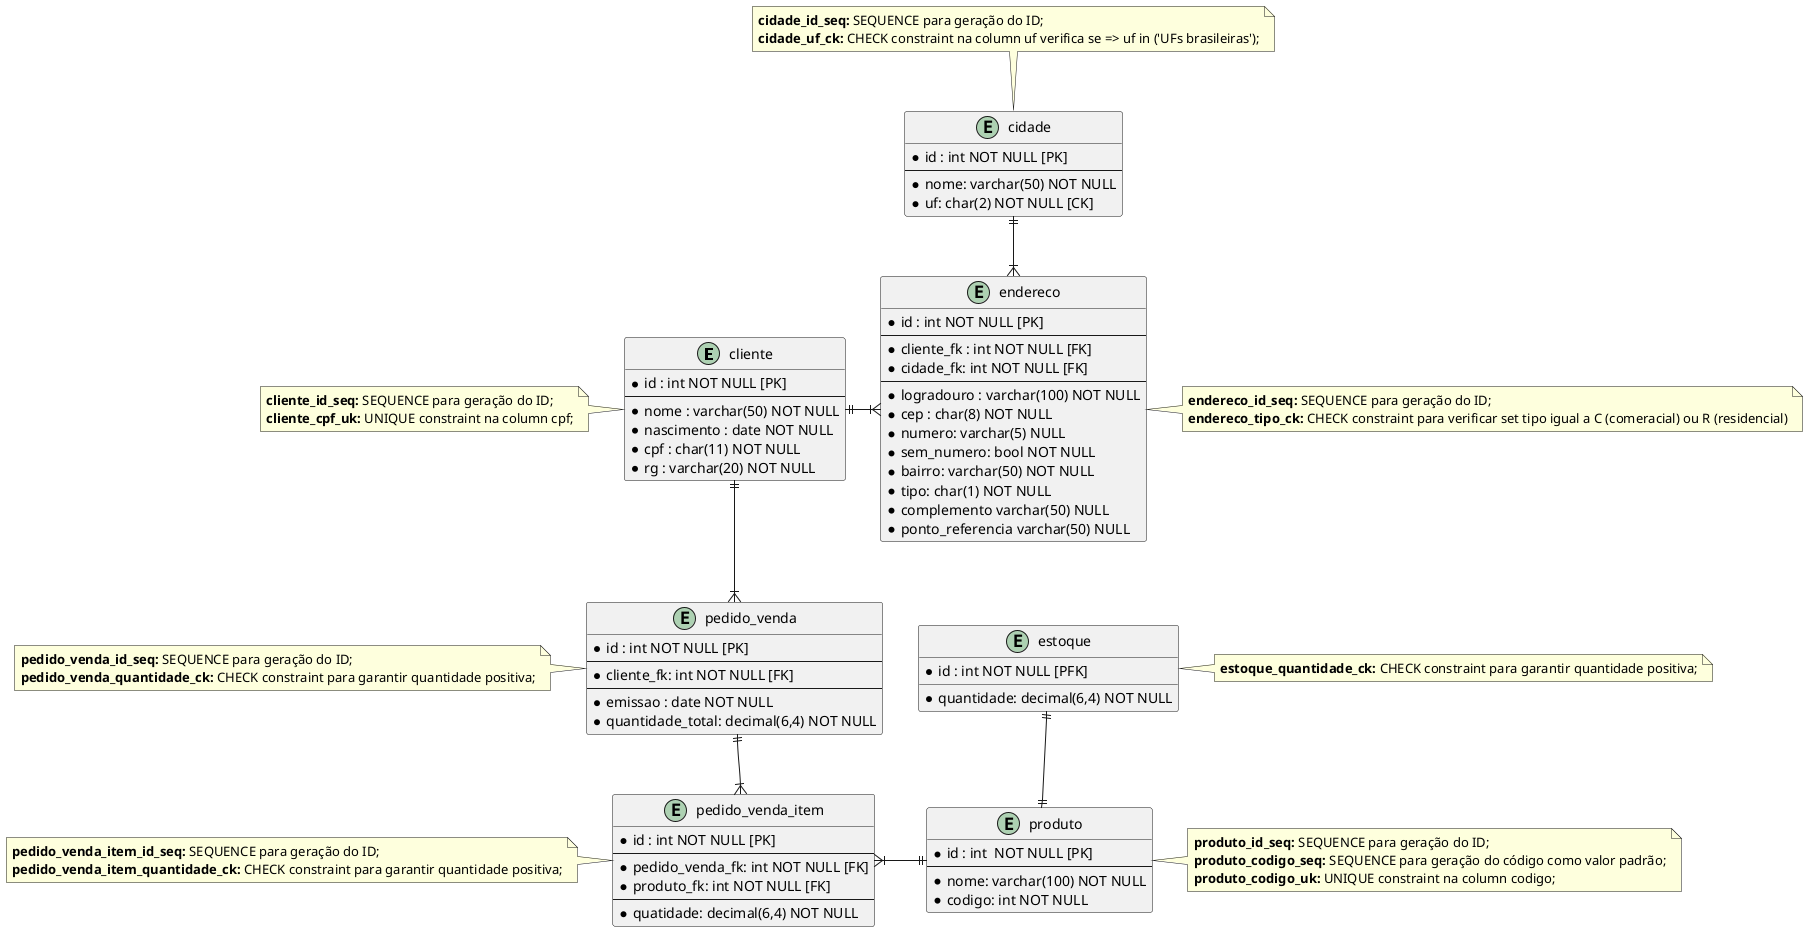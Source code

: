 @startuml marcio_system

entity cliente   {
    *id : int NOT NULL [PK]
    --
    *nome : varchar(50) NOT NULL
    *nascimento : date NOT NULL
    *cpf : char(11) NOT NULL
    *rg : varchar(20) NOT NULL
}

note left of cliente
    **cliente_id_seq:** SEQUENCE para geração do ID;
    **cliente_cpf_uk:** UNIQUE constraint na column cpf;
end note

entity endereco {
     *id : int NOT NULL [PK]
    --
    *cliente_fk : int NOT NULL [FK]
    *cidade_fk: int NOT NULL [FK]
    --
    *logradouro : varchar(100) NOT NULL
    *cep : char(8) NOT NULL
    *numero: varchar(5) NULL
    *sem_numero: bool NOT NULL
    *bairro: varchar(50) NOT NULL
    *tipo: char(1) NOT NULL
    *complemento varchar(50) NULL
    *ponto_referencia varchar(50) NULL
}

note right of endereco
    **endereco_id_seq:** SEQUENCE para geração do ID;
    **endereco_tipo_ck:** CHECK constraint para verificar set tipo igual a C (comeracial) ou R (residencial)
end note

entity cidade {
    *id : int NOT NULL [PK]
    --
    *nome: varchar(50) NOT NULL
    *uf: char(2) NOT NULL [CK]
}

note top of cidade
    **cidade_id_seq:** SEQUENCE para geração do ID;
    **cidade_uf_ck:** CHECK constraint na column uf verifica se => uf in ('UFs brasileiras');
end note

entity pedido_venda  {
    *id : int NOT NULL [PK]
    --
    *cliente_fk: int NOT NULL [FK]
    --
    *emissao : date NOT NULL
    *quantidade_total: decimal(6,4) NOT NULL
}

note left of pedido_venda
    **pedido_venda_id_seq:** SEQUENCE para geração do ID;
    **pedido_venda_quantidade_ck:** CHECK constraint para garantir quantidade positiva;
end note

entity pedido_venda_item {
    *id : int NOT NULL [PK]
    --
    *pedido_venda_fk: int NOT NULL [FK]
    *produto_fk: int NOT NULL [FK]
    --
    *quatidade: decimal(6,4) NOT NULL
}

note left of pedido_venda_item
    **pedido_venda_item_id_seq:** SEQUENCE para geração do ID;
    **pedido_venda_item_quantidade_ck:** CHECK constraint para garantir quantidade positiva;
end note

entity produto {
    *id : int  NOT NULL [PK]
    --
    *nome: varchar(100) NOT NULL
    *codigo: int NOT NULL
}

note right of produto
    **produto_id_seq:** SEQUENCE para geração do ID;
    **produto_codigo_seq:** SEQUENCE para geração do código como valor padrão;
    **produto_codigo_uk:** UNIQUE constraint na column codigo;
end note

entity estoque {
   *id : int NOT NULL [PFK]
   *quantidade: decimal(6,4) NOT NULL 
}

note right of estoque
    **estoque_quantidade_ck:** CHECK constraint para garantir quantidade positiva;
end note

cliente ||-right-|{ endereco
cliente ||--|{ pedido_venda

cidade ||--|{ endereco
pedido_venda ||--|{ pedido_venda_item

produto ||-left-|{ pedido_venda_item
produto ||-up-|| estoque



@enduml